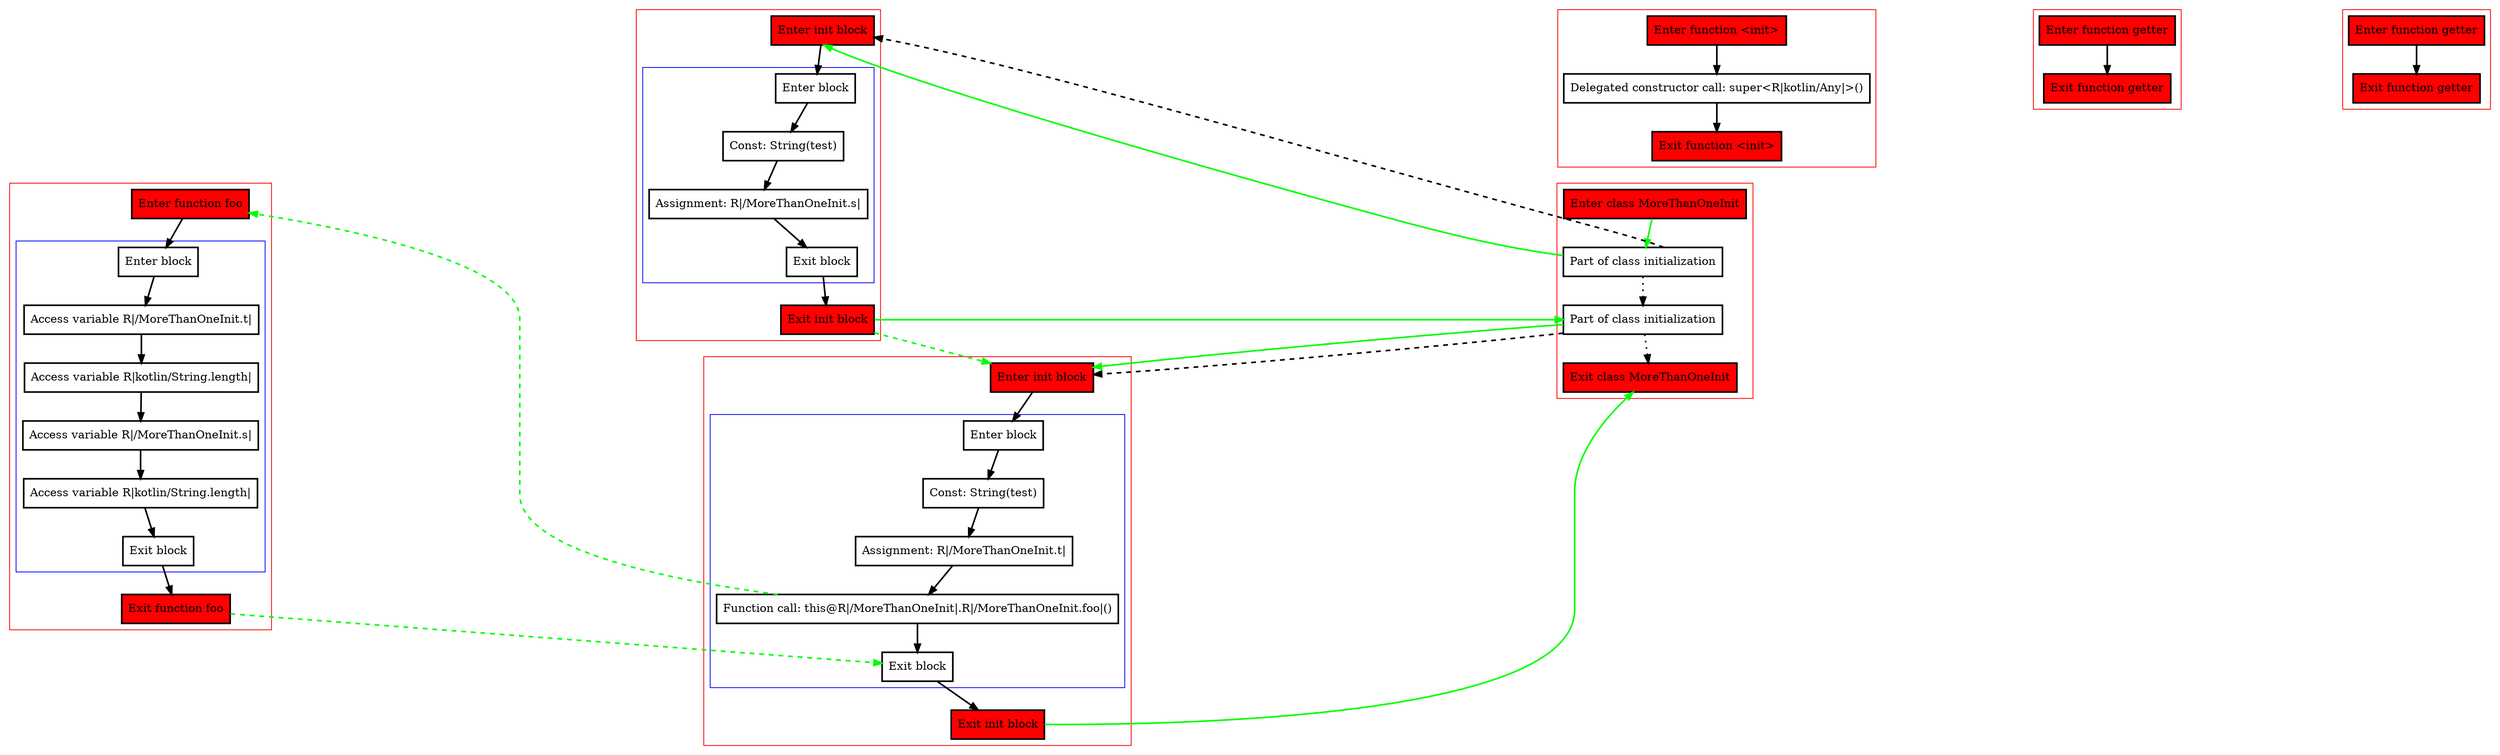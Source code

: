 digraph MoreThanOneInit_kt {
    graph [nodesep=3]
    node [shape=box penwidth=2]
    edge [penwidth=2]

    subgraph cluster_0 {
        color=red
        0 [label="Enter class MoreThanOneInit" style="filled" fillcolor=red];
        1 [label="Part of class initialization"];
        2 [label="Part of class initialization"];
        3 [label="Exit class MoreThanOneInit" style="filled" fillcolor=red];
    }
    0 -> {1} [color=green];
    1 -> {2} [style=dotted];
    1 -> {19} [color=green];
    1 -> {19} [style=dashed];
    2 -> {3} [style=dotted];
    2 -> {25} [color=green];
    2 -> {25} [style=dashed];

    subgraph cluster_1 {
        color=red
        4 [label="Enter function <init>" style="filled" fillcolor=red];
        5 [label="Delegated constructor call: super<R|kotlin/Any|>()"];
        6 [label="Exit function <init>" style="filled" fillcolor=red];
    }
    4 -> {5};
    5 -> {6};

    subgraph cluster_2 {
        color=red
        7 [label="Enter function getter" style="filled" fillcolor=red];
        8 [label="Exit function getter" style="filled" fillcolor=red];
    }
    7 -> {8};

    subgraph cluster_3 {
        color=red
        9 [label="Enter function getter" style="filled" fillcolor=red];
        10 [label="Exit function getter" style="filled" fillcolor=red];
    }
    9 -> {10};

    subgraph cluster_4 {
        color=red
        11 [label="Enter function foo" style="filled" fillcolor=red];
        subgraph cluster_5 {
            color=blue
            12 [label="Enter block"];
            13 [label="Access variable R|/MoreThanOneInit.t|"];
            14 [label="Access variable R|kotlin/String.length|"];
            15 [label="Access variable R|/MoreThanOneInit.s|"];
            16 [label="Access variable R|kotlin/String.length|"];
            17 [label="Exit block"];
        }
        18 [label="Exit function foo" style="filled" fillcolor=red];
    }
    11 -> {12};
    12 -> {13};
    13 -> {14};
    14 -> {15};
    15 -> {16};
    16 -> {17};
    17 -> {18};
    18 -> {30} [color=green style=dashed];

    subgraph cluster_6 {
        color=red
        19 [label="Enter init block" style="filled" fillcolor=red];
        subgraph cluster_7 {
            color=blue
            20 [label="Enter block"];
            21 [label="Const: String(test)"];
            22 [label="Assignment: R|/MoreThanOneInit.s|"];
            23 [label="Exit block"];
        }
        24 [label="Exit init block" style="filled" fillcolor=red];
    }
    19 -> {20};
    20 -> {21};
    21 -> {22};
    22 -> {23};
    23 -> {24};
    24 -> {2} [color=green];
    24 -> {25} [color=green style=dashed];

    subgraph cluster_8 {
        color=red
        25 [label="Enter init block" style="filled" fillcolor=red];
        subgraph cluster_9 {
            color=blue
            26 [label="Enter block"];
            27 [label="Const: String(test)"];
            28 [label="Assignment: R|/MoreThanOneInit.t|"];
            29 [label="Function call: this@R|/MoreThanOneInit|.R|/MoreThanOneInit.foo|()"];
            30 [label="Exit block"];
        }
        31 [label="Exit init block" style="filled" fillcolor=red];
    }
    25 -> {26};
    26 -> {27};
    27 -> {28};
    28 -> {29};
    29 -> {30};
    29 -> {11} [color=green style=dashed];
    30 -> {31};
    31 -> {3} [color=green];

}
